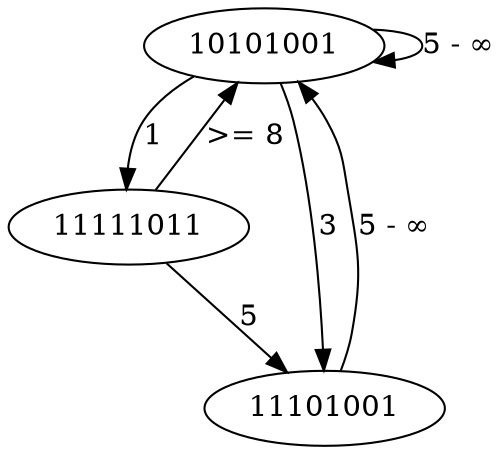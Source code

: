 digraph {
    10101001 -> 10101001[label="5 - ∞",weight="1"];

    10101001 -> 11111011[label="1",weight="1"];

    10101001 -> 11101001[label="3",weight="1"];

    11111011 -> 11101001[label="5",weight="1"];

    11101001 -> 10101001[label="5 - ∞",weight="1"];

    11111011 -> 10101001[label=">= 8",weight="1"];
}